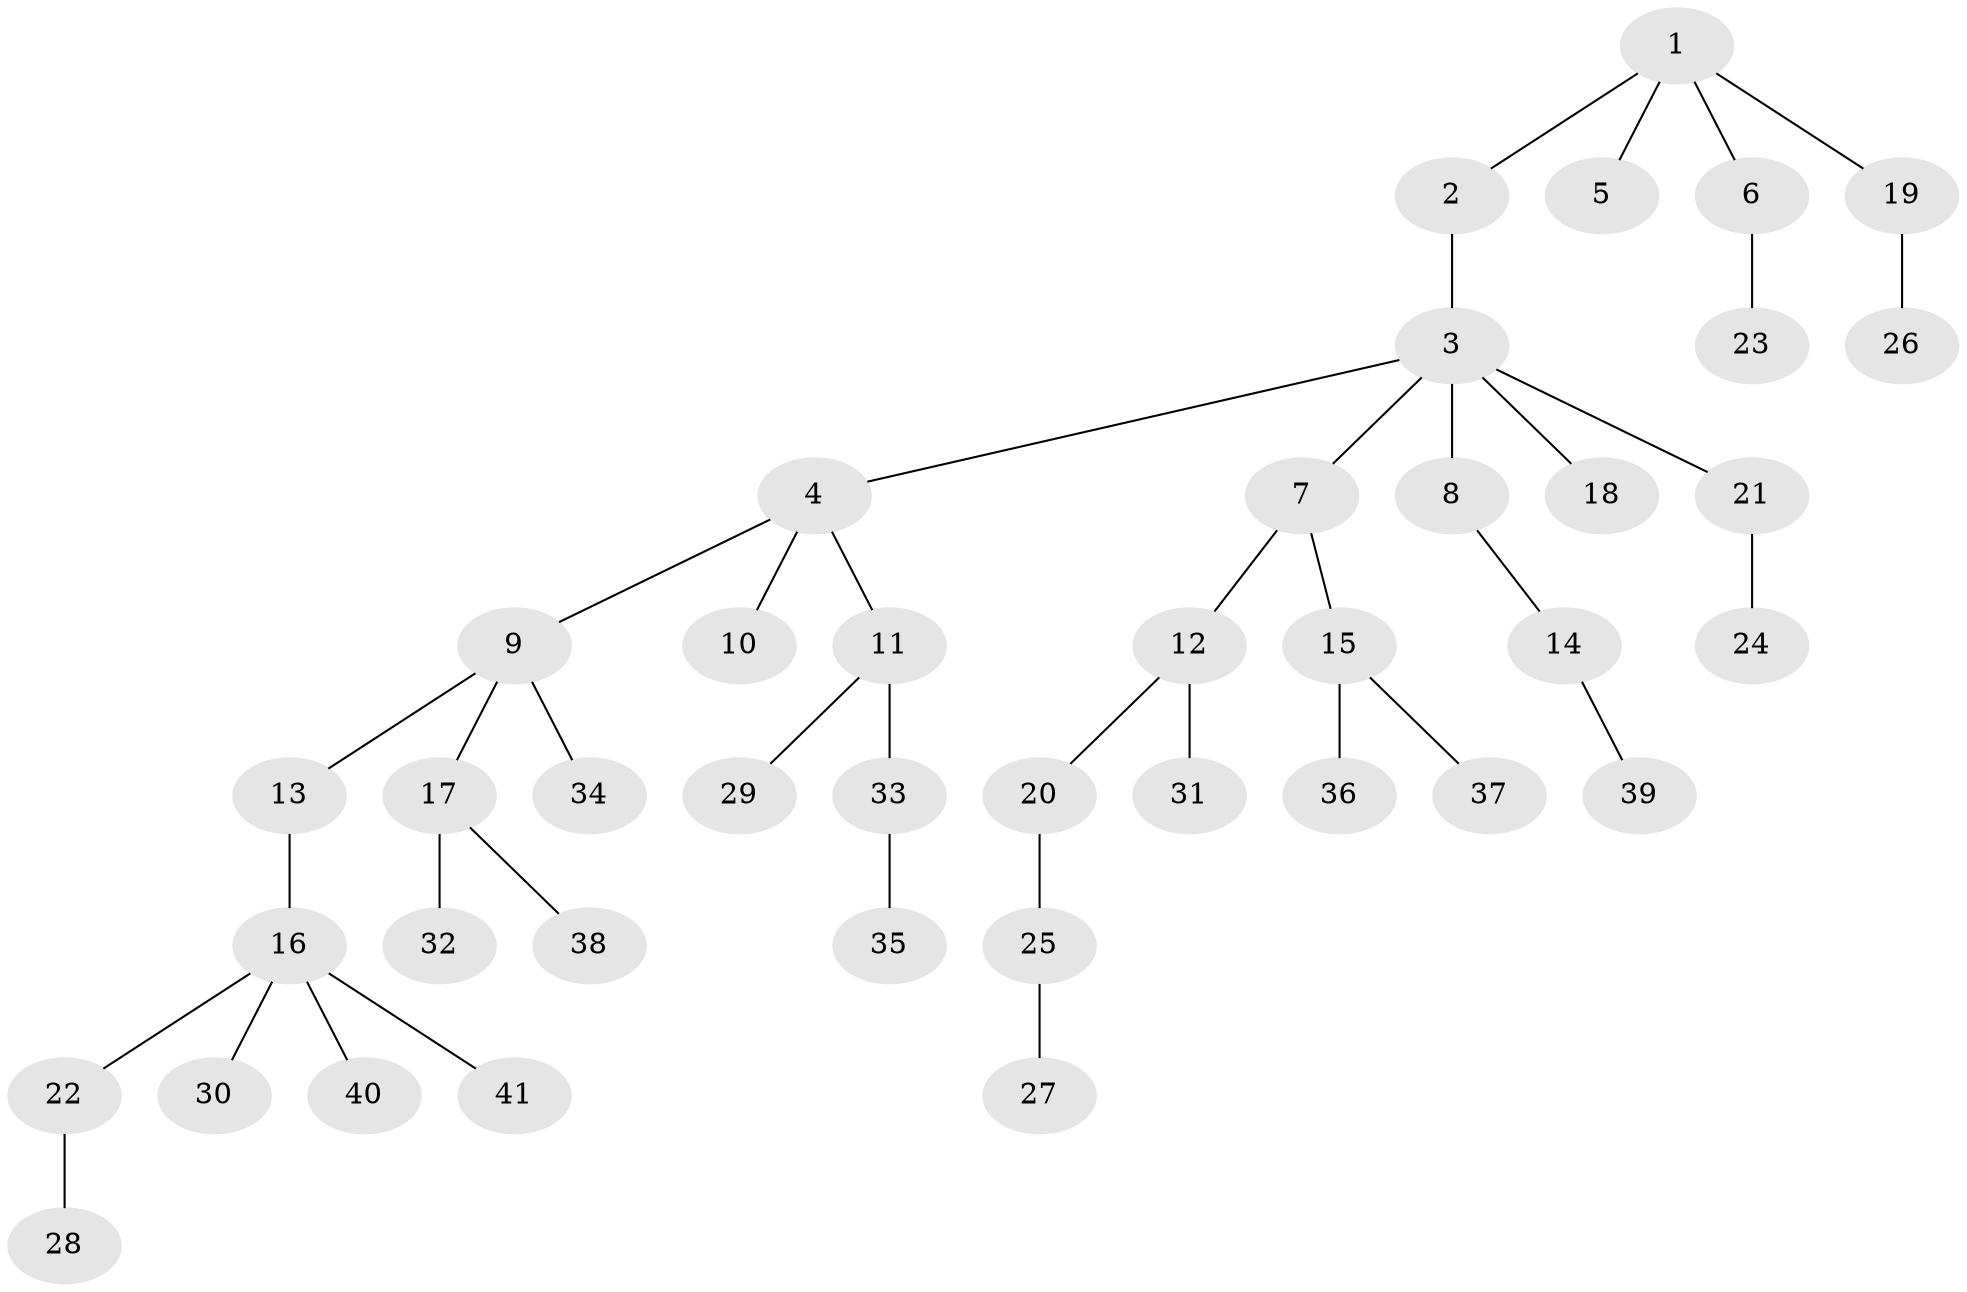 // original degree distribution, {4: 0.1076923076923077, 3: 0.07692307692307693, 7: 0.015384615384615385, 2: 0.26153846153846155, 6: 0.015384615384615385, 1: 0.5076923076923077, 5: 0.015384615384615385}
// Generated by graph-tools (version 1.1) at 2025/52/03/04/25 22:52:01]
// undirected, 41 vertices, 40 edges
graph export_dot {
  node [color=gray90,style=filled];
  1;
  2;
  3;
  4;
  5;
  6;
  7;
  8;
  9;
  10;
  11;
  12;
  13;
  14;
  15;
  16;
  17;
  18;
  19;
  20;
  21;
  22;
  23;
  24;
  25;
  26;
  27;
  28;
  29;
  30;
  31;
  32;
  33;
  34;
  35;
  36;
  37;
  38;
  39;
  40;
  41;
  1 -- 2 [weight=1.0];
  1 -- 5 [weight=1.0];
  1 -- 6 [weight=1.0];
  1 -- 19 [weight=1.0];
  2 -- 3 [weight=1.0];
  3 -- 4 [weight=1.0];
  3 -- 7 [weight=1.0];
  3 -- 8 [weight=1.0];
  3 -- 18 [weight=1.0];
  3 -- 21 [weight=1.0];
  4 -- 9 [weight=1.0];
  4 -- 10 [weight=1.0];
  4 -- 11 [weight=1.0];
  6 -- 23 [weight=1.0];
  7 -- 12 [weight=1.0];
  7 -- 15 [weight=1.0];
  8 -- 14 [weight=1.0];
  9 -- 13 [weight=1.0];
  9 -- 17 [weight=1.0];
  9 -- 34 [weight=1.0];
  11 -- 29 [weight=1.0];
  11 -- 33 [weight=1.0];
  12 -- 20 [weight=1.0];
  12 -- 31 [weight=1.0];
  13 -- 16 [weight=1.0];
  14 -- 39 [weight=1.0];
  15 -- 36 [weight=1.0];
  15 -- 37 [weight=1.0];
  16 -- 22 [weight=1.0];
  16 -- 30 [weight=1.0];
  16 -- 40 [weight=1.0];
  16 -- 41 [weight=1.0];
  17 -- 32 [weight=1.0];
  17 -- 38 [weight=1.0];
  19 -- 26 [weight=1.0];
  20 -- 25 [weight=1.0];
  21 -- 24 [weight=1.0];
  22 -- 28 [weight=1.0];
  25 -- 27 [weight=3.0];
  33 -- 35 [weight=1.0];
}
